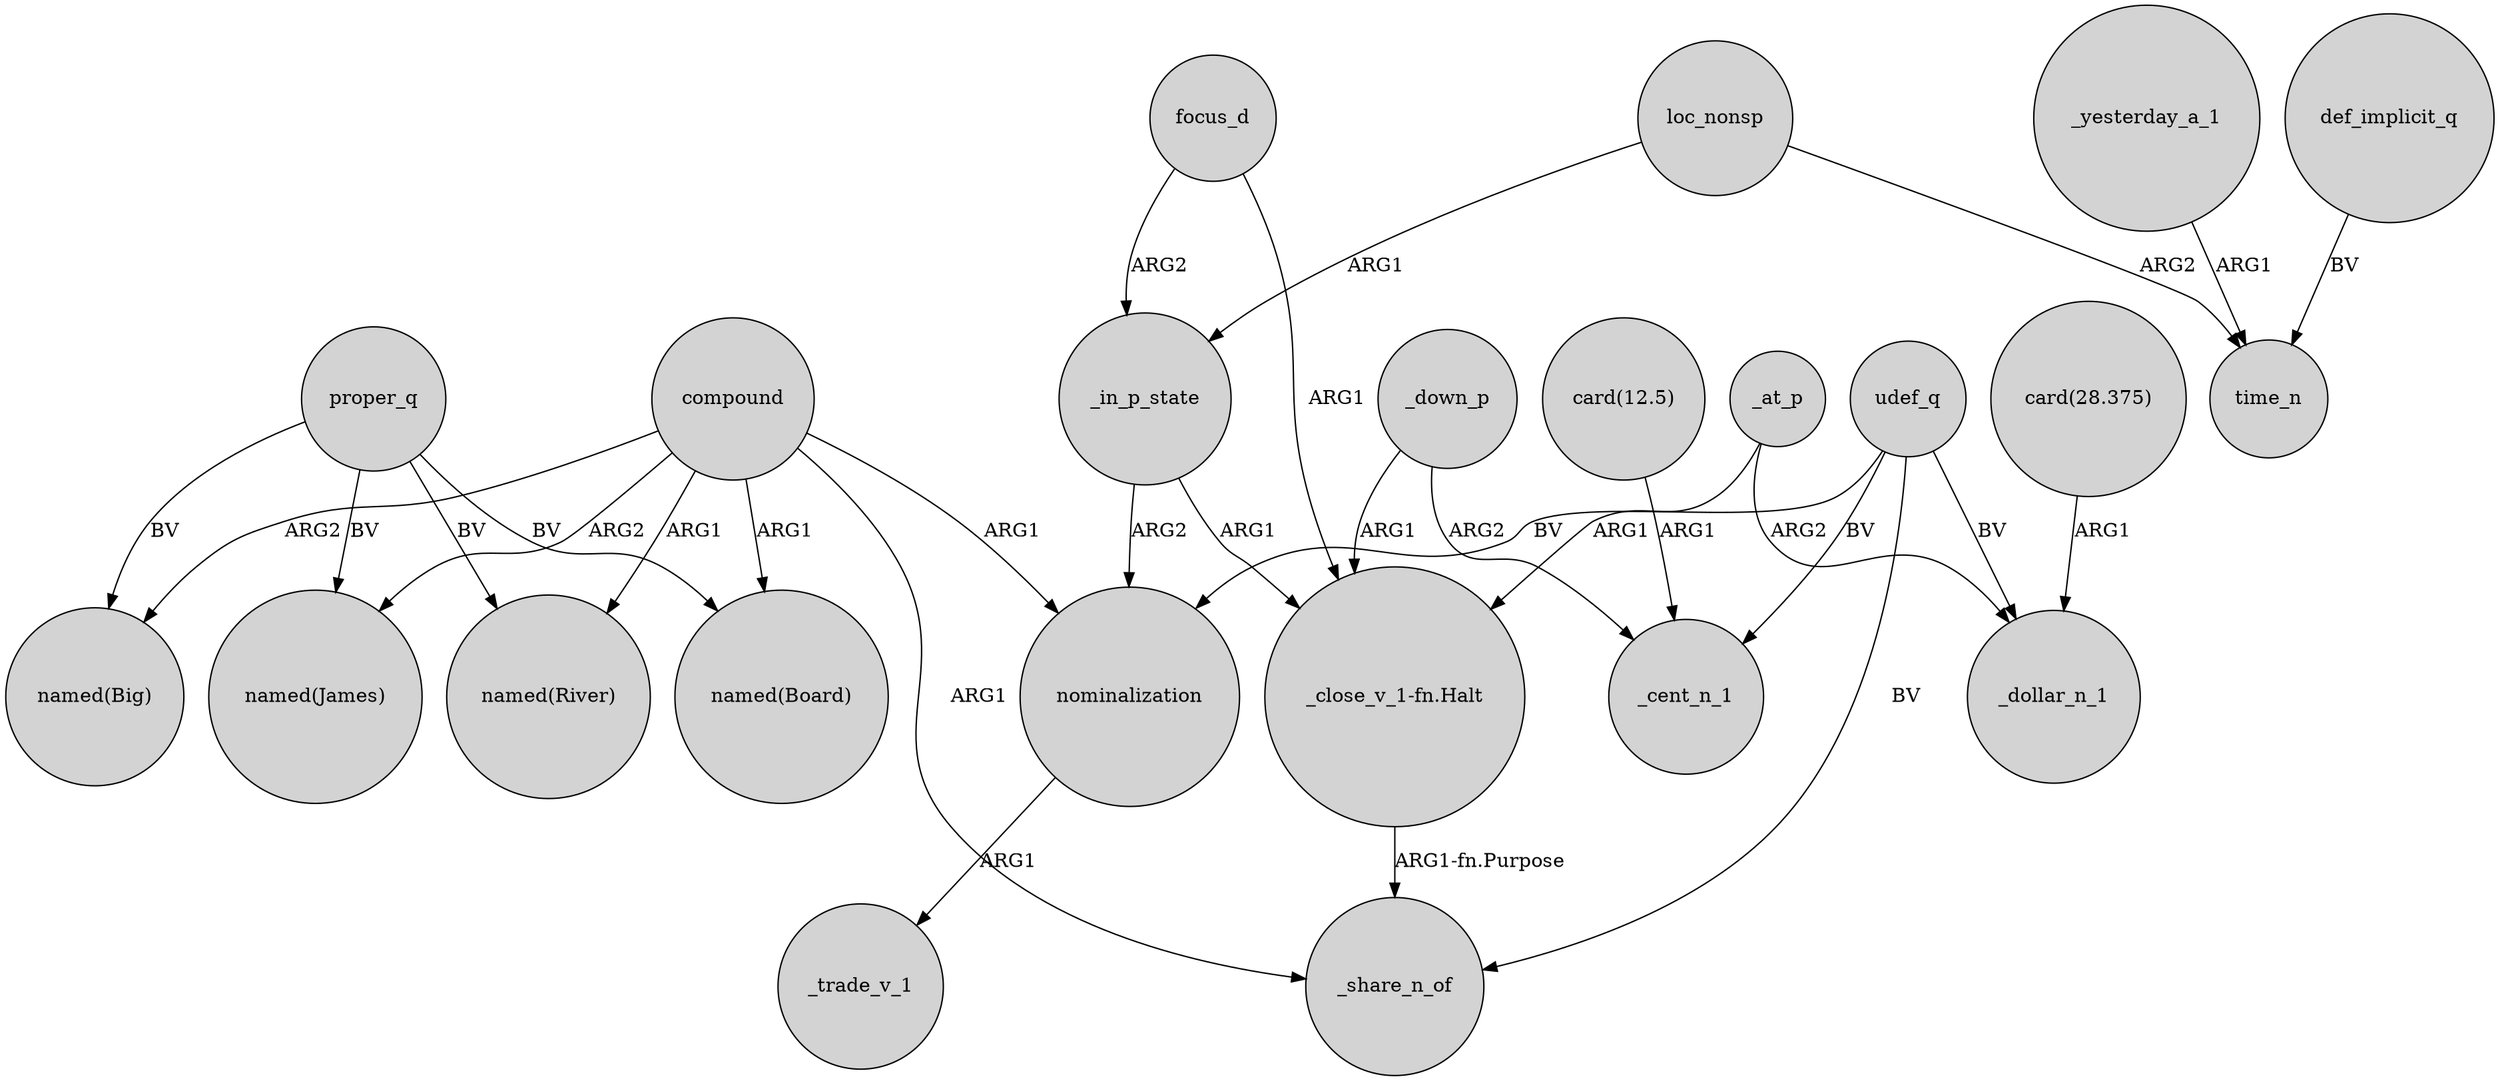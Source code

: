 digraph {
	node [shape=circle style=filled]
	_in_p_state -> nominalization [label=ARG2]
	focus_d -> "_close_v_1-fn.Halt" [label=ARG1]
	focus_d -> _in_p_state [label=ARG2]
	proper_q -> "named(James)" [label=BV]
	_in_p_state -> "_close_v_1-fn.Halt" [label=ARG1]
	_down_p -> "_close_v_1-fn.Halt" [label=ARG1]
	compound -> _share_n_of [label=ARG1]
	_down_p -> _cent_n_1 [label=ARG2]
	compound -> "named(Big)" [label=ARG2]
	udef_q -> nominalization [label=BV]
	_yesterday_a_1 -> time_n [label=ARG1]
	udef_q -> _cent_n_1 [label=BV]
	compound -> nominalization [label=ARG1]
	"card(12.5)" -> _cent_n_1 [label=ARG1]
	_at_p -> _dollar_n_1 [label=ARG2]
	"card(28.375)" -> _dollar_n_1 [label=ARG1]
	proper_q -> "named(River)" [label=BV]
	udef_q -> _share_n_of [label=BV]
	_at_p -> "_close_v_1-fn.Halt" [label=ARG1]
	udef_q -> _dollar_n_1 [label=BV]
	compound -> "named(River)" [label=ARG1]
	proper_q -> "named(Big)" [label=BV]
	compound -> "named(James)" [label=ARG2]
	proper_q -> "named(Board)" [label=BV]
	loc_nonsp -> time_n [label=ARG2]
	def_implicit_q -> time_n [label=BV]
	compound -> "named(Board)" [label=ARG1]
	"_close_v_1-fn.Halt" -> _share_n_of [label="ARG1-fn.Purpose"]
	loc_nonsp -> _in_p_state [label=ARG1]
	nominalization -> _trade_v_1 [label=ARG1]
}
